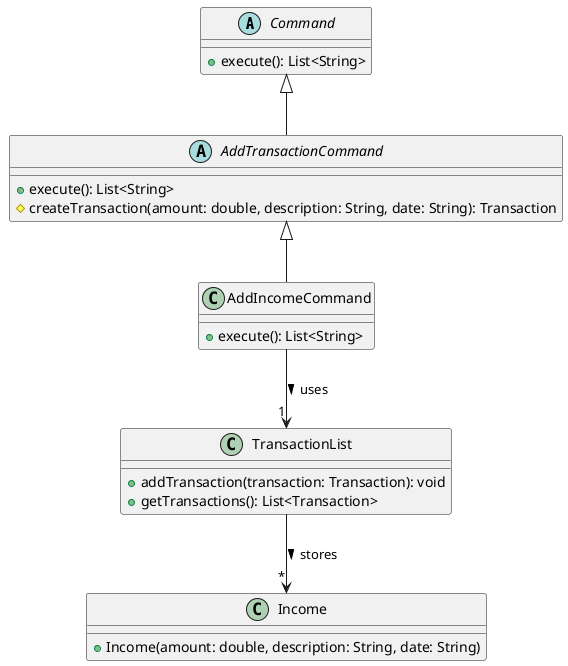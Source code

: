 @startuml
abstract class Command {
    + execute(): List<String>
}

abstract class AddTransactionCommand {
    + execute(): List<String>
    # createTransaction(amount: double, description: String, date: String): Transaction
}

class AddIncomeCommand {
    + execute(): List<String>
}

class TransactionList {
    + addTransaction(transaction: Transaction): void
    + getTransactions(): List<Transaction>
}

class Income {
    + Income(amount: double, description: String, date: String)
}

AddTransactionCommand <|-- AddIncomeCommand
Command <|-- AddTransactionCommand
AddIncomeCommand --> "1" TransactionList : uses >
TransactionList --> "*" Income : stores >
@enduml

@startuml
participant "User" as User
activate User

participant "AddIncomeCommand" as AddIncomeCmd
User -> AddIncomeCmd: execute()
activate AddIncomeCmd

alt Invalid arguments
    AddIncomeCmd --> User: "Error: Missing or invalid arguments"
else Valid arguments
    participant "Income" as IncomeClass
    AddIncomeCmd -> IncomeClass: createTransaction(amount, description, date)
    activate IncomeClass
    IncomeClass --> AddIncomeCmd: Income instance
    deactivate IncomeClass

    participant "TransactionList" as TransList
    AddIncomeCmd -> TransList: addTransaction(Income)
    activate TransList
    TransList --> AddIncomeCmd: success
    deactivate TransList

    participant "Storage" as Storage
    AddIncomeCmd -> Storage: saveTransaction(TransactionList.getTransactions())
    activate Storage
    Storage --> AddIncomeCmd: confirmation
    deactivate Storage

    AddIncomeCmd --> User: "Income added successfully!"
end
deactivate AddIncomeCmd
@enduml
